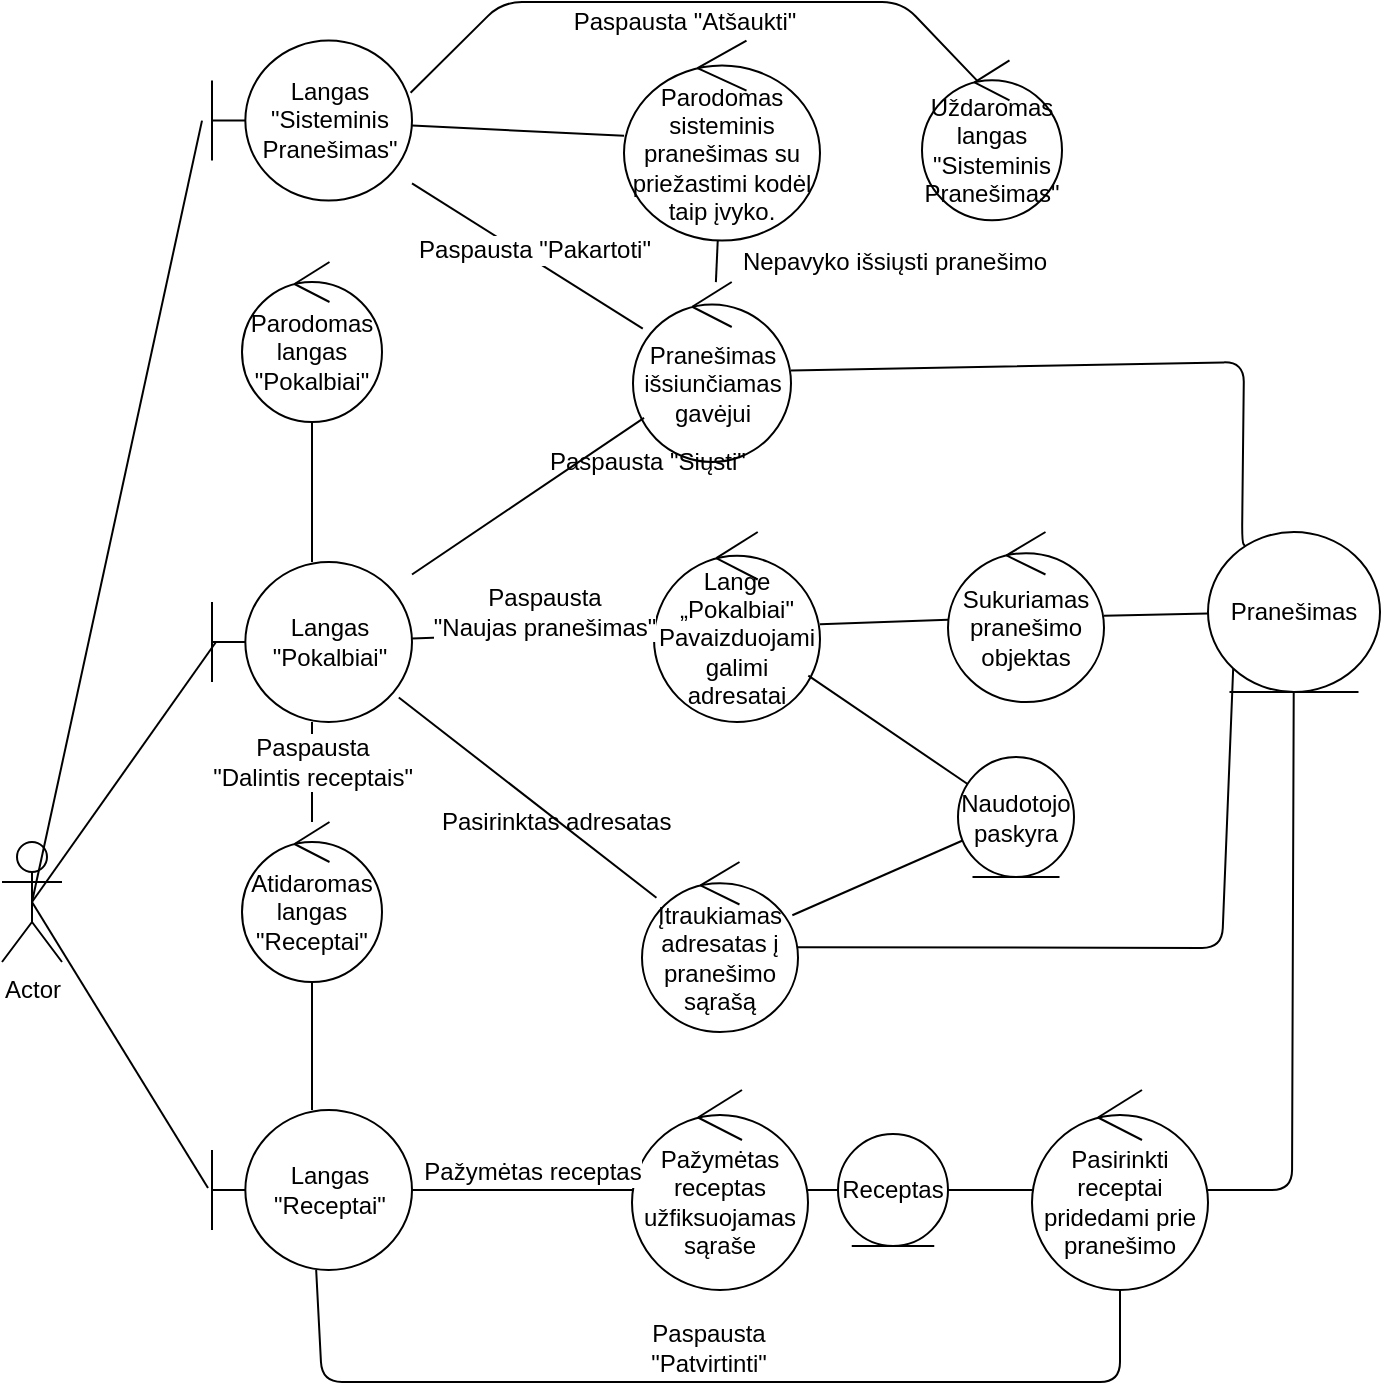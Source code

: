 <mxfile version="10.6.9"><diagram id="qGVhidxi3qc4Q2dun7Jg" name="Page-1"><mxGraphModel dx="2091" dy="1864" grid="1" gridSize="10" guides="1" tooltips="1" connect="1" arrows="1" fold="1" page="1" pageScale="1" pageWidth="827" pageHeight="1169" math="0" shadow="0"><root><mxCell id="0"/><mxCell id="1" parent="0"/><mxCell id="P2x7NdR0kpHgVezgbXJG-1" value="Actor" style="shape=umlActor;verticalLabelPosition=bottom;labelBackgroundColor=#ffffff;verticalAlign=top;html=1;outlineConnect=0;" parent="1" vertex="1"><mxGeometry x="-60" y="360" width="30" height="60" as="geometry"/></mxCell><mxCell id="P2x7NdR0kpHgVezgbXJG-9" value="Parodomas langas &quot;Pokalbiai&quot;" style="ellipse;shape=umlControl;whiteSpace=wrap;html=1;" parent="1" vertex="1"><mxGeometry x="60" y="70" width="70" height="80" as="geometry"/></mxCell><mxCell id="P2x7NdR0kpHgVezgbXJG-14" value="Langas &quot;Pokalbiai&quot;" style="shape=umlBoundary;whiteSpace=wrap;html=1;" parent="1" vertex="1"><mxGeometry x="45" y="220" width="100" height="80" as="geometry"/></mxCell><mxCell id="P2x7NdR0kpHgVezgbXJG-15" value="" style="endArrow=none;html=1;" parent="1" source="P2x7NdR0kpHgVezgbXJG-14" target="P2x7NdR0kpHgVezgbXJG-9" edge="1"><mxGeometry width="50" height="50" relative="1" as="geometry"><mxPoint x="210" y="410" as="sourcePoint"/><mxPoint x="-50" y="480" as="targetPoint"/></mxGeometry></mxCell><mxCell id="P2x7NdR0kpHgVezgbXJG-16" value="" style="endArrow=none;html=1;entryX=0.02;entryY=0.5;entryDx=0;entryDy=0;entryPerimeter=0;exitX=0.5;exitY=0.5;exitDx=0;exitDy=0;exitPerimeter=0;" parent="1" source="P2x7NdR0kpHgVezgbXJG-1" target="P2x7NdR0kpHgVezgbXJG-14" edge="1"><mxGeometry width="50" height="50" relative="1" as="geometry"><mxPoint x="-100" y="530" as="sourcePoint"/><mxPoint x="-50" y="480" as="targetPoint"/></mxGeometry></mxCell><mxCell id="P2x7NdR0kpHgVezgbXJG-17" value="" style="endArrow=none;html=1;" parent="1" source="3VzDxqOFcgnBrzN3W1CH-1" target="P2x7NdR0kpHgVezgbXJG-19" edge="1"><mxGeometry width="50" height="50" relative="1" as="geometry"><mxPoint x="280" y="320" as="sourcePoint"/><mxPoint x="340" y="420" as="targetPoint"/></mxGeometry></mxCell><mxCell id="P2x7NdR0kpHgVezgbXJG-18" value="Pasirinktas adresatas" style="text;html=1;resizable=0;points=[];autosize=1;align=left;verticalAlign=top;spacingTop=-4;" parent="1" vertex="1"><mxGeometry x="158" y="340" width="140" height="20" as="geometry"/></mxCell><mxCell id="P2x7NdR0kpHgVezgbXJG-19" value="Sukuriamas pranešimo objektas" style="ellipse;shape=umlControl;whiteSpace=wrap;html=1;" parent="1" vertex="1"><mxGeometry x="413" y="205" width="78" height="85" as="geometry"/></mxCell><mxCell id="P2x7NdR0kpHgVezgbXJG-20" value="Pranešimas" style="ellipse;shape=umlEntity;whiteSpace=wrap;html=1;" parent="1" vertex="1"><mxGeometry x="543" y="205" width="86" height="80" as="geometry"/></mxCell><mxCell id="P2x7NdR0kpHgVezgbXJG-24" value="" style="endArrow=none;html=1;" parent="1" source="P2x7NdR0kpHgVezgbXJG-27" target="P2x7NdR0kpHgVezgbXJG-14" edge="1"><mxGeometry width="50" height="50" relative="1" as="geometry"><mxPoint x="375" y="630" as="sourcePoint"/><mxPoint x="410" y="620" as="targetPoint"/></mxGeometry></mxCell><mxCell id="P2x7NdR0kpHgVezgbXJG-26" value="&lt;div&gt;&lt;span&gt;Paspausta &lt;br&gt;&lt;/span&gt;&lt;/div&gt;&lt;div&gt;&lt;span&gt; &quot;Dalintis receptais&quot;&lt;/span&gt;&lt;/div&gt;" style="text;html=1;resizable=0;points=[];align=center;verticalAlign=middle;labelBackgroundColor=#ffffff;" parent="P2x7NdR0kpHgVezgbXJG-24" vertex="1" connectable="0"><mxGeometry x="-0.682" relative="1" as="geometry"><mxPoint y="-22" as="offset"/></mxGeometry></mxCell><mxCell id="P2x7NdR0kpHgVezgbXJG-27" value="Atidaromas langas &quot;Receptai&quot;" style="ellipse;shape=umlControl;whiteSpace=wrap;html=1;" parent="1" vertex="1"><mxGeometry x="60" y="350" width="70" height="80" as="geometry"/></mxCell><mxCell id="P2x7NdR0kpHgVezgbXJG-28" value="Langas &quot;Receptai&quot;" style="shape=umlBoundary;whiteSpace=wrap;html=1;" parent="1" vertex="1"><mxGeometry x="45" y="494" width="100" height="80" as="geometry"/></mxCell><mxCell id="P2x7NdR0kpHgVezgbXJG-29" value="" style="endArrow=none;html=1;" parent="1" source="P2x7NdR0kpHgVezgbXJG-28" target="P2x7NdR0kpHgVezgbXJG-27" edge="1"><mxGeometry width="50" height="50" relative="1" as="geometry"><mxPoint x="-100" y="860" as="sourcePoint"/><mxPoint x="-50" y="810" as="targetPoint"/></mxGeometry></mxCell><mxCell id="P2x7NdR0kpHgVezgbXJG-30" value="" style="endArrow=none;html=1;entryX=0.5;entryY=0.5;entryDx=0;entryDy=0;entryPerimeter=0;exitX=-0.02;exitY=0.488;exitDx=0;exitDy=0;exitPerimeter=0;" parent="1" source="P2x7NdR0kpHgVezgbXJG-28" target="P2x7NdR0kpHgVezgbXJG-1" edge="1"><mxGeometry width="50" height="50" relative="1" as="geometry"><mxPoint x="-100" y="780" as="sourcePoint"/><mxPoint x="-50" y="730" as="targetPoint"/></mxGeometry></mxCell><mxCell id="P2x7NdR0kpHgVezgbXJG-31" value="Pažymėtas receptas užfiksuojamas sąraše" style="ellipse;shape=umlControl;whiteSpace=wrap;html=1;" parent="1" vertex="1"><mxGeometry x="255" y="484" width="88" height="100" as="geometry"/></mxCell><mxCell id="P2x7NdR0kpHgVezgbXJG-32" value="" style="endArrow=none;html=1;" parent="1" source="P2x7NdR0kpHgVezgbXJG-31" target="P2x7NdR0kpHgVezgbXJG-28" edge="1"><mxGeometry width="50" height="50" relative="1" as="geometry"><mxPoint x="93" y="803" as="sourcePoint"/><mxPoint x="70" y="700" as="targetPoint"/></mxGeometry></mxCell><mxCell id="P2x7NdR0kpHgVezgbXJG-33" value="Pažymėtas receptas" style="text;html=1;resizable=0;points=[];align=center;verticalAlign=middle;labelBackgroundColor=#ffffff;" parent="P2x7NdR0kpHgVezgbXJG-32" vertex="1" connectable="0"><mxGeometry x="0.4" y="1" relative="1" as="geometry"><mxPoint x="26.5" y="-10" as="offset"/></mxGeometry></mxCell><mxCell id="P2x7NdR0kpHgVezgbXJG-35" value="" style="endArrow=none;html=1;" parent="1" source="P2x7NdR0kpHgVezgbXJG-37" target="P2x7NdR0kpHgVezgbXJG-28" edge="1"><mxGeometry width="50" height="50" relative="1" as="geometry"><mxPoint x="-100" y="790" as="sourcePoint"/><mxPoint x="-50" y="740" as="targetPoint"/><Array as="points"><mxPoint x="499" y="630"/><mxPoint x="100" y="630"/></Array></mxGeometry></mxCell><mxCell id="P2x7NdR0kpHgVezgbXJG-36" value="&lt;div&gt;Paspausta&lt;/div&gt;&lt;div&gt; &quot;Patvirtinti&quot;&lt;/div&gt;" style="text;html=1;resizable=0;points=[];align=center;verticalAlign=middle;labelBackgroundColor=#ffffff;" parent="P2x7NdR0kpHgVezgbXJG-35" vertex="1" connectable="0"><mxGeometry x="0.376" y="1" relative="1" as="geometry"><mxPoint x="92" y="-18" as="offset"/></mxGeometry></mxCell><mxCell id="P2x7NdR0kpHgVezgbXJG-37" value="Pasirinkti receptai pridedami prie pranešimo" style="ellipse;shape=umlControl;whiteSpace=wrap;html=1;" parent="1" vertex="1"><mxGeometry x="455" y="484" width="88" height="100" as="geometry"/></mxCell><mxCell id="P2x7NdR0kpHgVezgbXJG-40" value="Pranešimas išsiunčiamas gavėjui" style="ellipse;shape=umlControl;whiteSpace=wrap;html=1;" parent="1" vertex="1"><mxGeometry x="255.5" y="80" width="79" height="90" as="geometry"/></mxCell><mxCell id="P2x7NdR0kpHgVezgbXJG-43" value="" style="endArrow=none;html=1;" parent="1" source="P2x7NdR0kpHgVezgbXJG-45" target="P2x7NdR0kpHgVezgbXJG-40" edge="1"><mxGeometry width="50" height="50" relative="1" as="geometry"><mxPoint x="310" y="890" as="sourcePoint"/><mxPoint x="-50" y="890" as="targetPoint"/></mxGeometry></mxCell><mxCell id="P2x7NdR0kpHgVezgbXJG-59" value="&lt;span&gt;Nepavyko išsiųsti pranešimo&lt;/span&gt;" style="text;html=1;resizable=0;points=[];align=center;verticalAlign=middle;labelBackgroundColor=#ffffff;" parent="P2x7NdR0kpHgVezgbXJG-43" vertex="1" connectable="0"><mxGeometry x="-0.236" relative="1" as="geometry"><mxPoint x="88" y="2.5" as="offset"/></mxGeometry></mxCell><mxCell id="P2x7NdR0kpHgVezgbXJG-45" value="Parodomas sisteminis pranešimas su priežastimi kodėl taip įvyko." style="ellipse;shape=umlControl;whiteSpace=wrap;html=1;" parent="1" vertex="1"><mxGeometry x="251" y="-40.706" width="98" height="100" as="geometry"/></mxCell><mxCell id="P2x7NdR0kpHgVezgbXJG-46" value="Langas &quot;Sisteminis Pranešimas&quot;" style="shape=umlBoundary;whiteSpace=wrap;html=1;" parent="1" vertex="1"><mxGeometry x="45" y="-40.706" width="100" height="80" as="geometry"/></mxCell><mxCell id="P2x7NdR0kpHgVezgbXJG-47" value="" style="endArrow=none;html=1;" parent="1" source="P2x7NdR0kpHgVezgbXJG-46" target="P2x7NdR0kpHgVezgbXJG-45" edge="1"><mxGeometry width="50" height="50" relative="1" as="geometry"><mxPoint x="115" y="962" as="sourcePoint"/><mxPoint x="-50" y="1040" as="targetPoint"/></mxGeometry></mxCell><mxCell id="P2x7NdR0kpHgVezgbXJG-48" value="" style="endArrow=none;html=1;" parent="1" source="P2x7NdR0kpHgVezgbXJG-40" target="P2x7NdR0kpHgVezgbXJG-46" edge="1"><mxGeometry width="50" height="50" relative="1" as="geometry"><mxPoint x="-100" y="1100" as="sourcePoint"/><mxPoint x="126" y="800" as="targetPoint"/><Array as="points"/></mxGeometry></mxCell><mxCell id="P2x7NdR0kpHgVezgbXJG-49" value="&lt;div&gt;Paspausta &quot;Pakartoti&quot;&lt;/div&gt;" style="text;html=1;resizable=0;points=[];align=center;verticalAlign=middle;labelBackgroundColor=#ffffff;" parent="P2x7NdR0kpHgVezgbXJG-48" vertex="1" connectable="0"><mxGeometry x="0.311" y="4" relative="1" as="geometry"><mxPoint x="23.5" y="4.5" as="offset"/></mxGeometry></mxCell><mxCell id="P2x7NdR0kpHgVezgbXJG-50" value="Uždaromas langas &quot;Sisteminis Pranešimas&quot;" style="ellipse;shape=umlControl;whiteSpace=wrap;html=1;" parent="1" vertex="1"><mxGeometry x="400" y="-30.853" width="70" height="80" as="geometry"/></mxCell><mxCell id="P2x7NdR0kpHgVezgbXJG-51" value="" style="endArrow=none;html=1;entryX=-0.05;entryY=0.5;entryDx=0;entryDy=0;entryPerimeter=0;exitX=0.5;exitY=0.5;exitDx=0;exitDy=0;exitPerimeter=0;" parent="1" source="P2x7NdR0kpHgVezgbXJG-1" target="P2x7NdR0kpHgVezgbXJG-46" edge="1"><mxGeometry width="50" height="50" relative="1" as="geometry"><mxPoint x="-100" y="1240" as="sourcePoint"/><mxPoint x="-50" y="1190" as="targetPoint"/><Array as="points"/></mxGeometry></mxCell><mxCell id="P2x7NdR0kpHgVezgbXJG-52" value="" style="endArrow=none;html=1;entryX=0.993;entryY=0.326;entryDx=0;entryDy=0;entryPerimeter=0;exitX=0.397;exitY=0.13;exitDx=0;exitDy=0;exitPerimeter=0;" parent="1" source="P2x7NdR0kpHgVezgbXJG-50" target="P2x7NdR0kpHgVezgbXJG-46" edge="1"><mxGeometry width="50" height="50" relative="1" as="geometry"><mxPoint x="450" y="790" as="sourcePoint"/><mxPoint x="-50" y="1210" as="targetPoint"/><Array as="points"><mxPoint x="390" y="-60"/><mxPoint x="300" y="-60"/><mxPoint x="190" y="-60"/></Array></mxGeometry></mxCell><mxCell id="P2x7NdR0kpHgVezgbXJG-54" value="&lt;div&gt;Paspausta &quot;Atšaukti&quot;&lt;/div&gt;" style="text;html=1;resizable=0;points=[];align=center;verticalAlign=middle;labelBackgroundColor=#ffffff;" parent="P2x7NdR0kpHgVezgbXJG-52" vertex="1" connectable="0"><mxGeometry x="-0.236" y="-1" relative="1" as="geometry"><mxPoint x="-42" y="11" as="offset"/></mxGeometry></mxCell><mxCell id="3VzDxqOFcgnBrzN3W1CH-1" value="Lange „Pokalbiai&quot;&lt;br&gt;Pavaizduojami galimi adresatai" style="ellipse;shape=umlControl;whiteSpace=wrap;html=1;" parent="1" vertex="1"><mxGeometry x="266" y="205" width="83" height="95" as="geometry"/></mxCell><mxCell id="3VzDxqOFcgnBrzN3W1CH-6" value="" style="endArrow=none;html=1;" parent="1" source="3VzDxqOFcgnBrzN3W1CH-1" target="P2x7NdR0kpHgVezgbXJG-14" edge="1"><mxGeometry width="50" height="50" relative="1" as="geometry"><mxPoint x="-60" y="830" as="sourcePoint"/><mxPoint x="-10" y="780" as="targetPoint"/></mxGeometry></mxCell><mxCell id="3VzDxqOFcgnBrzN3W1CH-8" value="&lt;div&gt;Paspausta&lt;/div&gt;&lt;div&gt;&quot;Naujas pranešimas&quot;&lt;/div&gt;" style="text;html=1;resizable=0;points=[];align=center;verticalAlign=middle;labelBackgroundColor=#ffffff;" parent="3VzDxqOFcgnBrzN3W1CH-6" vertex="1" connectable="0"><mxGeometry x="0.158" y="-3" relative="1" as="geometry"><mxPoint x="14.5" y="-8.5" as="offset"/></mxGeometry></mxCell><mxCell id="6t_RELUbtO635nNsgn7V-1" value="" style="endArrow=none;html=1;" parent="1" source="P2x7NdR0kpHgVezgbXJG-19" target="P2x7NdR0kpHgVezgbXJG-20" edge="1"><mxGeometry width="50" height="50" relative="1" as="geometry"><mxPoint x="-60" y="830" as="sourcePoint"/><mxPoint x="-10" y="780" as="targetPoint"/></mxGeometry></mxCell><mxCell id="6t_RELUbtO635nNsgn7V-2" value="" style="endArrow=none;html=1;" parent="1" source="P2x7NdR0kpHgVezgbXJG-40" target="P2x7NdR0kpHgVezgbXJG-20" edge="1"><mxGeometry width="50" height="50" relative="1" as="geometry"><mxPoint x="-60" y="830" as="sourcePoint"/><mxPoint x="-10" y="780" as="targetPoint"/><Array as="points"><mxPoint x="561" y="120"/><mxPoint x="560" y="210"/></Array></mxGeometry></mxCell><mxCell id="JjXUZFY0Dzjse3zxdg_0-1" value="Receptas" style="ellipse;shape=umlEntity;whiteSpace=wrap;html=1;" vertex="1" parent="1"><mxGeometry x="358" y="506" width="55" height="56" as="geometry"/></mxCell><mxCell id="JjXUZFY0Dzjse3zxdg_0-2" value="" style="endArrow=none;html=1;" edge="1" parent="1" source="P2x7NdR0kpHgVezgbXJG-31" target="JjXUZFY0Dzjse3zxdg_0-1"><mxGeometry width="50" height="50" relative="1" as="geometry"><mxPoint x="190" y="420" as="sourcePoint"/><mxPoint x="240" y="370" as="targetPoint"/></mxGeometry></mxCell><mxCell id="JjXUZFY0Dzjse3zxdg_0-3" value="" style="endArrow=none;html=1;" edge="1" parent="1" source="P2x7NdR0kpHgVezgbXJG-37" target="JjXUZFY0Dzjse3zxdg_0-1"><mxGeometry width="50" height="50" relative="1" as="geometry"><mxPoint x="273.685" y="564.75" as="sourcePoint"/><mxPoint x="310.869" y="535.117" as="targetPoint"/></mxGeometry></mxCell><mxCell id="JjXUZFY0Dzjse3zxdg_0-4" value="" style="endArrow=none;html=1;" edge="1" parent="1" source="P2x7NdR0kpHgVezgbXJG-20" target="P2x7NdR0kpHgVezgbXJG-37"><mxGeometry width="50" height="50" relative="1" as="geometry"><mxPoint x="283.685" y="574.75" as="sourcePoint"/><mxPoint x="320.869" y="545.117" as="targetPoint"/><Array as="points"><mxPoint x="585" y="534"/></Array></mxGeometry></mxCell><mxCell id="JjXUZFY0Dzjse3zxdg_0-5" value="" style="endArrow=none;html=1;" edge="1" parent="1" source="P2x7NdR0kpHgVezgbXJG-14" target="P2x7NdR0kpHgVezgbXJG-40"><mxGeometry width="50" height="50" relative="1" as="geometry"><mxPoint x="-60" y="740" as="sourcePoint"/><mxPoint x="-10" y="690" as="targetPoint"/></mxGeometry></mxCell><mxCell id="JjXUZFY0Dzjse3zxdg_0-8" value="&lt;div&gt;Naudotojo&lt;br&gt;&lt;/div&gt;&lt;div&gt;paskyra&lt;/div&gt;" style="ellipse;shape=umlEntity;whiteSpace=wrap;html=1;" vertex="1" parent="1"><mxGeometry x="418" y="317.5" width="58" height="60" as="geometry"/></mxCell><mxCell id="JjXUZFY0Dzjse3zxdg_0-9" value="&lt;div&gt;Įtraukiamas adresatas į pranešimo sąrašą&lt;/div&gt;" style="ellipse;shape=umlControl;whiteSpace=wrap;html=1;" vertex="1" parent="1"><mxGeometry x="260" y="370" width="78" height="85" as="geometry"/></mxCell><mxCell id="JjXUZFY0Dzjse3zxdg_0-10" value="" style="endArrow=none;html=1;exitX=0.934;exitY=0.847;exitDx=0;exitDy=0;exitPerimeter=0;" edge="1" parent="1" source="P2x7NdR0kpHgVezgbXJG-14" target="JjXUZFY0Dzjse3zxdg_0-9"><mxGeometry width="50" height="50" relative="1" as="geometry"><mxPoint x="-35.118" y="400.118" as="sourcePoint"/><mxPoint x="49.588" y="9.529" as="targetPoint"/><Array as="points"/></mxGeometry></mxCell><mxCell id="JjXUZFY0Dzjse3zxdg_0-11" value="" style="endArrow=none;html=1;exitX=0;exitY=1;exitDx=0;exitDy=0;" edge="1" parent="1" source="P2x7NdR0kpHgVezgbXJG-20" target="JjXUZFY0Dzjse3zxdg_0-9"><mxGeometry width="50" height="50" relative="1" as="geometry"><mxPoint x="148.412" y="297.765" as="sourcePoint"/><mxPoint x="286.157" y="373.408" as="targetPoint"/><Array as="points"><mxPoint x="550" y="413"/></Array></mxGeometry></mxCell><mxCell id="JjXUZFY0Dzjse3zxdg_0-12" value="" style="endArrow=none;html=1;" edge="1" parent="1" source="JjXUZFY0Dzjse3zxdg_0-8" target="3VzDxqOFcgnBrzN3W1CH-1"><mxGeometry width="50" height="50" relative="1" as="geometry"><mxPoint x="210" y="400" as="sourcePoint"/><mxPoint x="270" y="400" as="targetPoint"/><Array as="points"/></mxGeometry></mxCell><mxCell id="JjXUZFY0Dzjse3zxdg_0-13" value="" style="endArrow=none;html=1;" edge="1" parent="1" source="JjXUZFY0Dzjse3zxdg_0-8" target="JjXUZFY0Dzjse3zxdg_0-9"><mxGeometry width="50" height="50" relative="1" as="geometry"><mxPoint x="306.472" y="375.039" as="sourcePoint"/><mxPoint x="265.211" y="406.038" as="targetPoint"/><Array as="points"/></mxGeometry></mxCell><mxCell id="JjXUZFY0Dzjse3zxdg_0-15" value="&lt;div&gt;Paspausta &quot;Siųsti&quot;&lt;/div&gt;" style="text;html=1;resizable=0;points=[];autosize=1;align=left;verticalAlign=top;spacingTop=-4;" vertex="1" parent="1"><mxGeometry x="212" y="160" width="120" height="20" as="geometry"/></mxCell></root></mxGraphModel></diagram></mxfile>